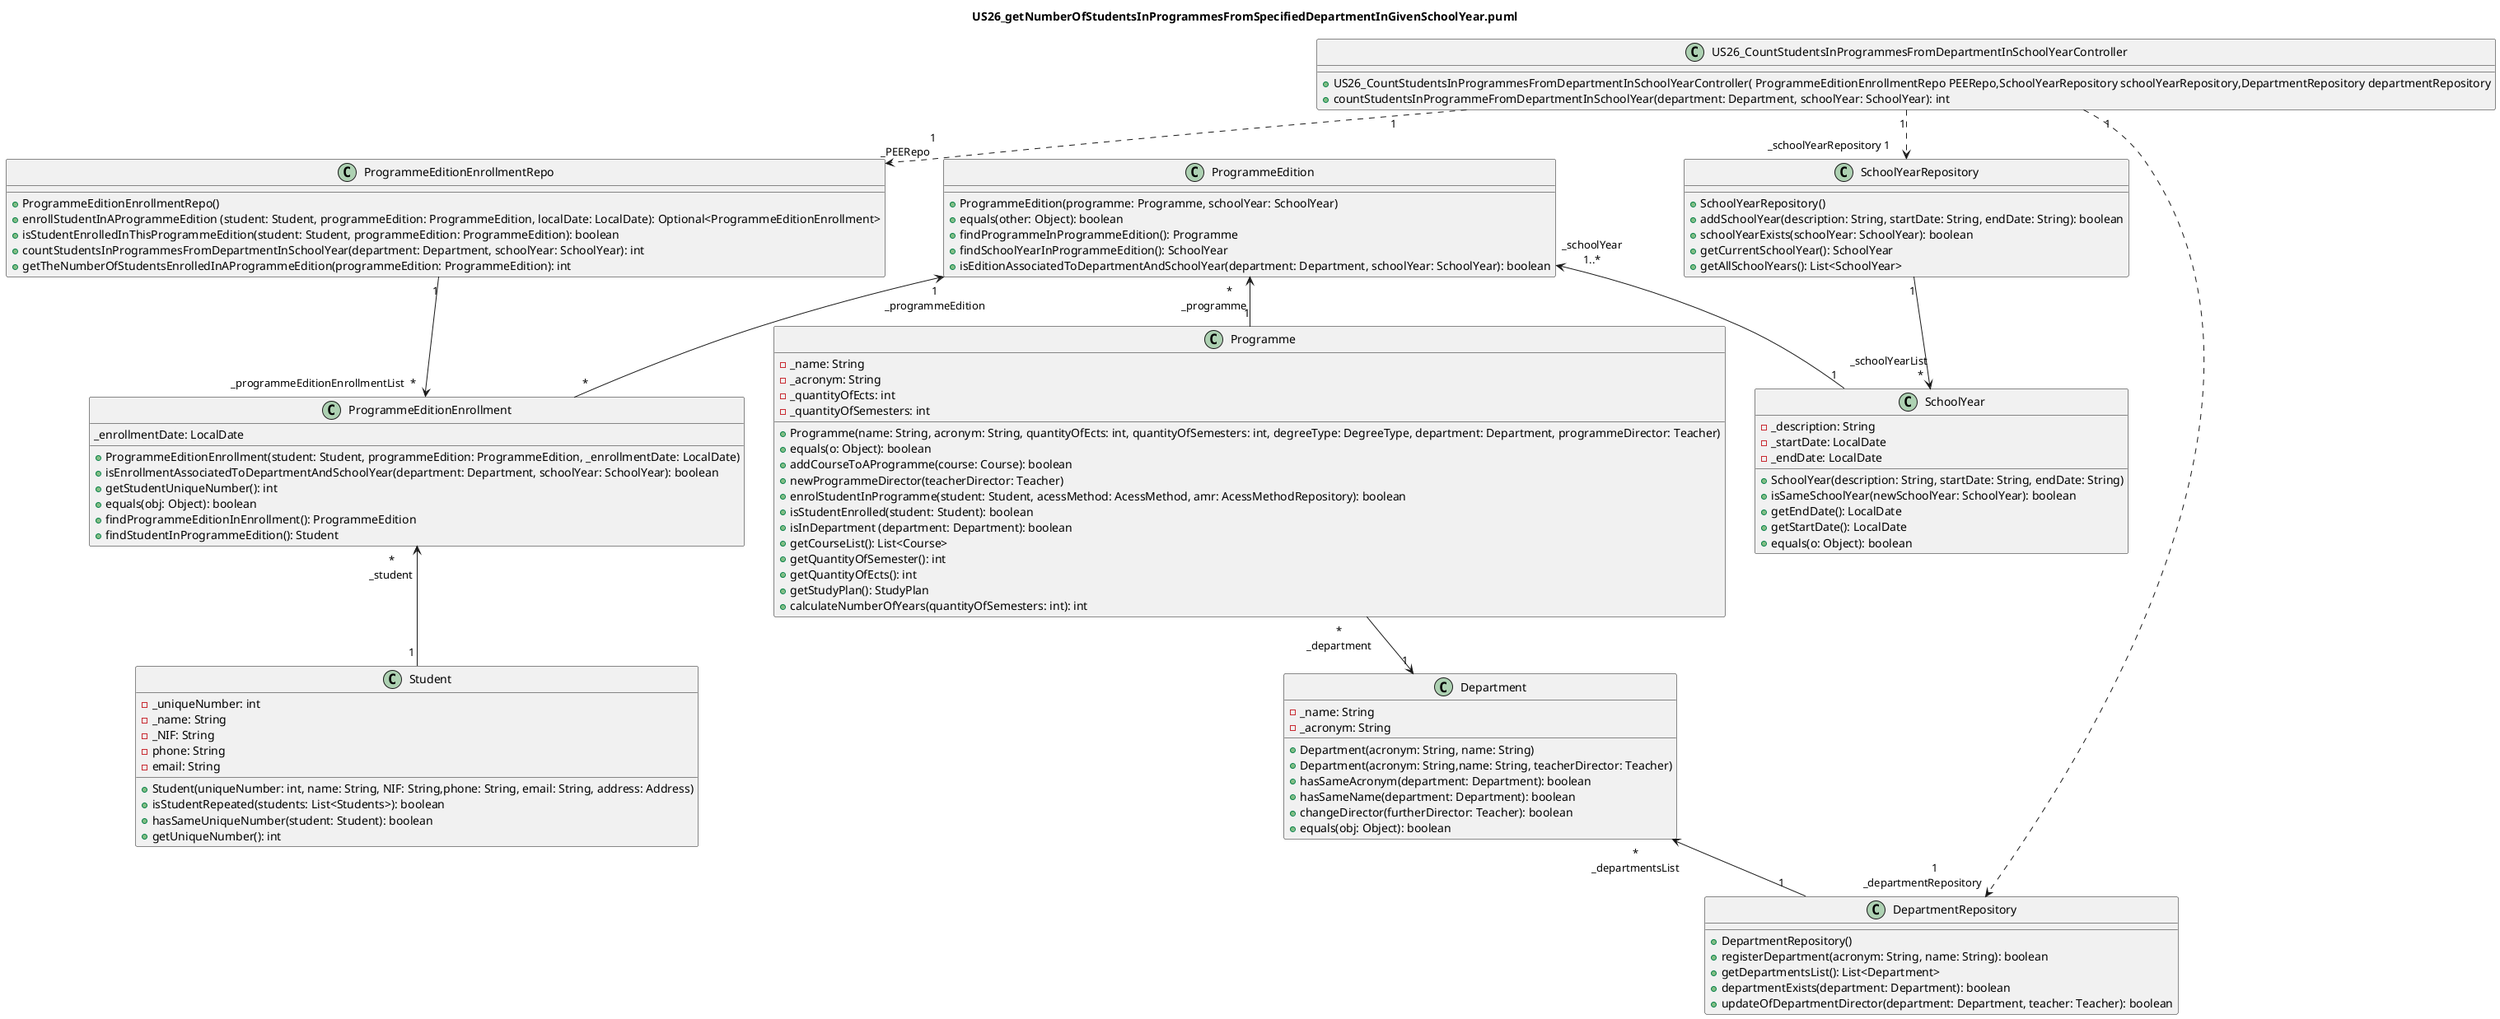 @startuml

title US26_getNumberOfStudentsInProgrammesFromSpecifiedDepartmentInGivenSchoolYear.puml
/'left to right direction'/

class US26_CountStudentsInProgrammesFromDepartmentInSchoolYearController {
    +US26_CountStudentsInProgrammesFromDepartmentInSchoolYearController( ProgrammeEditionEnrollmentRepo PEERepo,SchoolYearRepository schoolYearRepository,DepartmentRepository departmentRepository
    +countStudentsInProgrammeFromDepartmentInSchoolYear(department: Department, schoolYear: SchoolYear): int
}

class Department {
    -_name: String
    -_acronym: String
    +Department(acronym: String, name: String)
    +Department(acronym: String,name: String, teacherDirector: Teacher)
    +hasSameAcronym(department: Department): boolean
    +hasSameName(department: Department): boolean
    +changeDirector(furtherDirector: Teacher): boolean
    + equals(obj: Object): boolean
}

class DepartmentRepository {
    +DepartmentRepository()
    +registerDepartment(acronym: String, name: String): boolean
    +getDepartmentsList(): List<Department>
    +departmentExists(department: Department): boolean
    +updateOfDepartmentDirector(department: Department, teacher: Teacher): boolean
}

class ProgrammeEditionEnrollmentRepo {
    +ProgrammeEditionEnrollmentRepo()
    +enrollStudentInAProgrammeEdition (student: Student, programmeEdition: ProgrammeEdition, localDate: LocalDate): Optional<ProgrammeEditionEnrollment>
    +isStudentEnrolledInThisProgrammeEdition(student: Student, programmeEdition: ProgrammeEdition): boolean
    +countStudentsInProgrammesFromDepartmentInSchoolYear(department: Department, schoolYear: SchoolYear): int
    +getTheNumberOfStudentsEnrolledInAProgrammeEdition(programmeEdition: ProgrammeEdition): int
}

class ProgrammeEditionEnrollment {
    _enrollmentDate: LocalDate
    +ProgrammeEditionEnrollment(student: Student, programmeEdition: ProgrammeEdition, _enrollmentDate: LocalDate)
    +isEnrollmentAssociatedToDepartmentAndSchoolYear(department: Department, schoolYear: SchoolYear): boolean
    +getStudentUniqueNumber(): int
    +equals(obj: Object): boolean
    +findProgrammeEditionInEnrollment(): ProgrammeEdition
    +findStudentInProgrammeEdition(): Student
}

class SchoolYearRepository {
    +SchoolYearRepository()
    +addSchoolYear(description: String, startDate: String, endDate: String): boolean
    +schoolYearExists(schoolYear: SchoolYear): boolean
    +getCurrentSchoolYear(): SchoolYear
    +getAllSchoolYears(): List<SchoolYear>
}

class SchoolYear {
    -_description: String
    -_startDate: LocalDate
    -_endDate: LocalDate
    +SchoolYear(description: String, startDate: String, endDate: String)
    +isSameSchoolYear(newSchoolYear: SchoolYear): boolean
    +getEndDate(): LocalDate
    +getStartDate(): LocalDate
    +equals(o: Object): boolean
}

class ProgrammeEdition {
    +ProgrammeEdition(programme: Programme, schoolYear: SchoolYear)
    +equals(other: Object): boolean
    +findProgrammeInProgrammeEdition(): Programme
    +findSchoolYearInProgrammeEdition(): SchoolYear
    +isEditionAssociatedToDepartmentAndSchoolYear(department: Department, schoolYear: SchoolYear): boolean
}

class Programme {
    -_name: String
    -_acronym: String
    -_quantityOfEcts: int
    -_quantityOfSemesters: int
    +Programme(name: String, acronym: String, quantityOfEcts: int, quantityOfSemesters: int, degreeType: DegreeType, department: Department, programmeDirector: Teacher)
    +equals(o: Object): boolean
    +addCourseToAProgramme(course: Course): boolean
    +newProgrammeDirector(teacherDirector: Teacher)
    +enrolStudentInProgramme(student: Student, acessMethod: AcessMethod, amr: AcessMethodRepository): boolean
    +isStudentEnrolled(student: Student): boolean
    +isInDepartment (department: Department): boolean
    +getCourseList(): List<Course>
    +getQuantityOfSemester(): int
    +getQuantityOfEcts(): int
    +getStudyPlan(): StudyPlan
    +calculateNumberOfYears(quantityOfSemesters: int): int
}

Class Student {
    -_uniqueNumber: int
    -_name: String
    -_NIF: String
    -phone: String
    -email: String
    +Student(uniqueNumber: int, name: String, NIF: String,phone: String, email: String, address: Address)
    +isStudentRepeated(students: List<Students>): boolean
    +hasSameUniqueNumber(student: Student): boolean
    +getUniqueNumber(): int
}



Department "*\n _departmentsList " <-- " 1  " DepartmentRepository
US26_CountStudentsInProgrammesFromDepartmentInSchoolYearController "1" ..> "        1\n_departmentRepository " DepartmentRepository
US26_CountStudentsInProgrammesFromDepartmentInSchoolYearController "1" ..> "                      _schoolYearRepository 1  " SchoolYearRepository
US26_CountStudentsInProgrammesFromDepartmentInSchoolYearController "1" ..> "                    1\n_PEERepo"  ProgrammeEditionEnrollmentRepo
ProgrammeEditionEnrollmentRepo "1" --> "_programmeEditionEnrollmentList  * " ProgrammeEditionEnrollment
SchoolYearRepository "1" --> "_schoolYearList\n                       *" SchoolYear
ProgrammeEdition "           *\n_programme" <-- "1" Programme
ProgrammeEdition "_schoolYear\n1..*" <-- "1" SchoolYear
Programme"*\n_department"-->"1" Department
ProgrammeEdition"1\n_programmeEdition"<--"*" ProgrammeEditionEnrollment
ProgrammeEditionEnrollment"*\n_student "<--"1 " Student
@enduml
